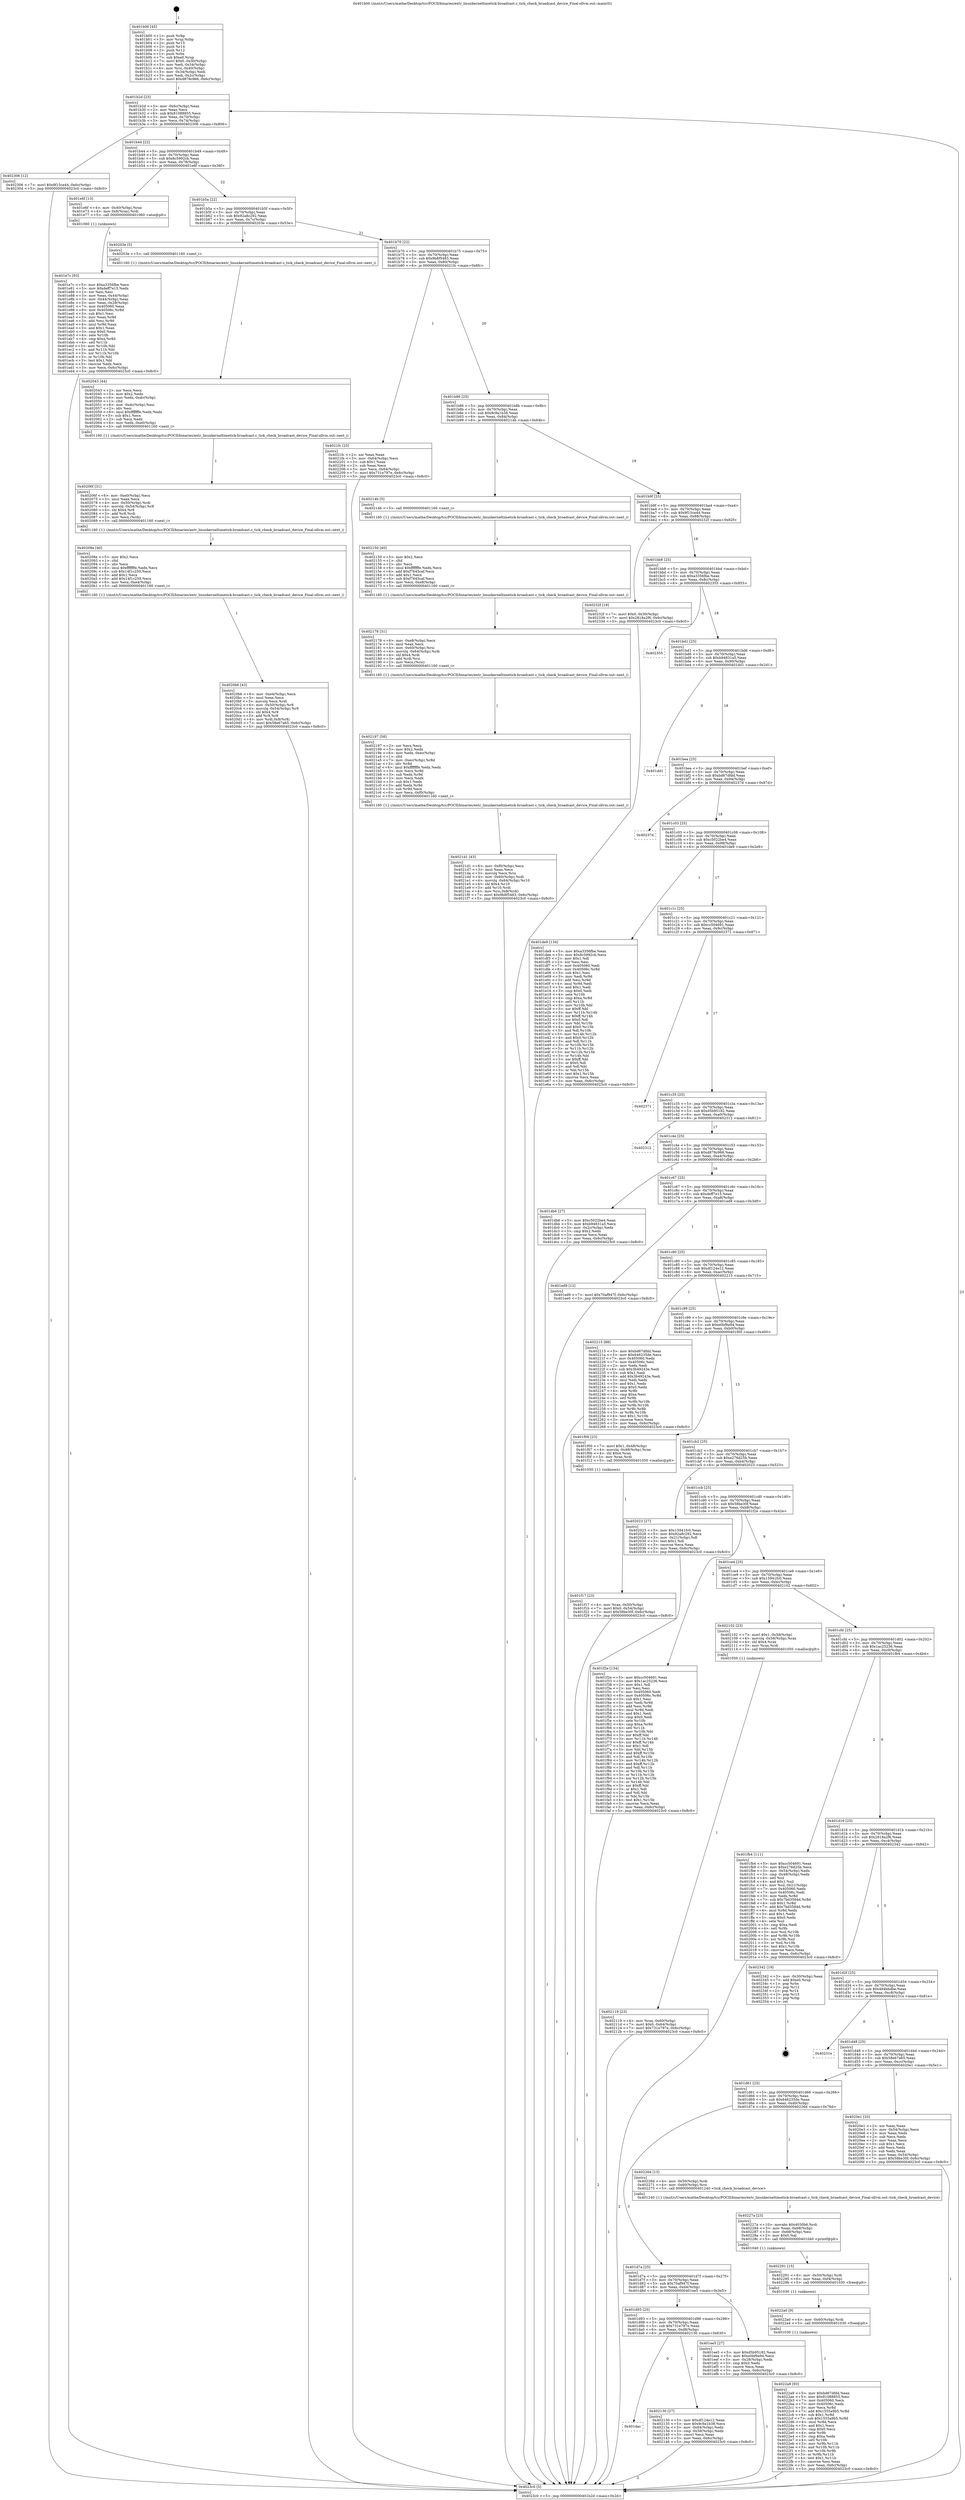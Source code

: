 digraph "0x401b00" {
  label = "0x401b00 (/mnt/c/Users/mathe/Desktop/tcc/POCII/binaries/extr_linuxkerneltimetick-broadcast.c_tick_check_broadcast_device_Final-ollvm.out::main(0))"
  labelloc = "t"
  node[shape=record]

  Entry [label="",width=0.3,height=0.3,shape=circle,fillcolor=black,style=filled]
  "0x401b2d" [label="{
     0x401b2d [23]\l
     | [instrs]\l
     &nbsp;&nbsp;0x401b2d \<+3\>: mov -0x6c(%rbp),%eax\l
     &nbsp;&nbsp;0x401b30 \<+2\>: mov %eax,%ecx\l
     &nbsp;&nbsp;0x401b32 \<+6\>: sub $0x81088855,%ecx\l
     &nbsp;&nbsp;0x401b38 \<+3\>: mov %eax,-0x70(%rbp)\l
     &nbsp;&nbsp;0x401b3b \<+3\>: mov %ecx,-0x74(%rbp)\l
     &nbsp;&nbsp;0x401b3e \<+6\>: je 0000000000402306 \<main+0x806\>\l
  }"]
  "0x402306" [label="{
     0x402306 [12]\l
     | [instrs]\l
     &nbsp;&nbsp;0x402306 \<+7\>: movl $0x9f15ce44,-0x6c(%rbp)\l
     &nbsp;&nbsp;0x40230d \<+5\>: jmp 00000000004023c0 \<main+0x8c0\>\l
  }"]
  "0x401b44" [label="{
     0x401b44 [22]\l
     | [instrs]\l
     &nbsp;&nbsp;0x401b44 \<+5\>: jmp 0000000000401b49 \<main+0x49\>\l
     &nbsp;&nbsp;0x401b49 \<+3\>: mov -0x70(%rbp),%eax\l
     &nbsp;&nbsp;0x401b4c \<+5\>: sub $0x8c5992cb,%eax\l
     &nbsp;&nbsp;0x401b51 \<+3\>: mov %eax,-0x78(%rbp)\l
     &nbsp;&nbsp;0x401b54 \<+6\>: je 0000000000401e6f \<main+0x36f\>\l
  }"]
  Exit [label="",width=0.3,height=0.3,shape=circle,fillcolor=black,style=filled,peripheries=2]
  "0x401e6f" [label="{
     0x401e6f [13]\l
     | [instrs]\l
     &nbsp;&nbsp;0x401e6f \<+4\>: mov -0x40(%rbp),%rax\l
     &nbsp;&nbsp;0x401e73 \<+4\>: mov 0x8(%rax),%rdi\l
     &nbsp;&nbsp;0x401e77 \<+5\>: call 0000000000401060 \<atoi@plt\>\l
     | [calls]\l
     &nbsp;&nbsp;0x401060 \{1\} (unknown)\l
  }"]
  "0x401b5a" [label="{
     0x401b5a [22]\l
     | [instrs]\l
     &nbsp;&nbsp;0x401b5a \<+5\>: jmp 0000000000401b5f \<main+0x5f\>\l
     &nbsp;&nbsp;0x401b5f \<+3\>: mov -0x70(%rbp),%eax\l
     &nbsp;&nbsp;0x401b62 \<+5\>: sub $0x92a8c292,%eax\l
     &nbsp;&nbsp;0x401b67 \<+3\>: mov %eax,-0x7c(%rbp)\l
     &nbsp;&nbsp;0x401b6a \<+6\>: je 000000000040203e \<main+0x53e\>\l
  }"]
  "0x4022a9" [label="{
     0x4022a9 [93]\l
     | [instrs]\l
     &nbsp;&nbsp;0x4022a9 \<+5\>: mov $0xbd67dfdd,%eax\l
     &nbsp;&nbsp;0x4022ae \<+5\>: mov $0x81088855,%esi\l
     &nbsp;&nbsp;0x4022b3 \<+7\>: mov 0x405060,%ecx\l
     &nbsp;&nbsp;0x4022ba \<+7\>: mov 0x40506c,%edx\l
     &nbsp;&nbsp;0x4022c1 \<+3\>: mov %ecx,%r8d\l
     &nbsp;&nbsp;0x4022c4 \<+7\>: add $0x1555a9b5,%r8d\l
     &nbsp;&nbsp;0x4022cb \<+4\>: sub $0x1,%r8d\l
     &nbsp;&nbsp;0x4022cf \<+7\>: sub $0x1555a9b5,%r8d\l
     &nbsp;&nbsp;0x4022d6 \<+4\>: imul %r8d,%ecx\l
     &nbsp;&nbsp;0x4022da \<+3\>: and $0x1,%ecx\l
     &nbsp;&nbsp;0x4022dd \<+3\>: cmp $0x0,%ecx\l
     &nbsp;&nbsp;0x4022e0 \<+4\>: sete %r9b\l
     &nbsp;&nbsp;0x4022e4 \<+3\>: cmp $0xa,%edx\l
     &nbsp;&nbsp;0x4022e7 \<+4\>: setl %r10b\l
     &nbsp;&nbsp;0x4022eb \<+3\>: mov %r9b,%r11b\l
     &nbsp;&nbsp;0x4022ee \<+3\>: and %r10b,%r11b\l
     &nbsp;&nbsp;0x4022f1 \<+3\>: xor %r10b,%r9b\l
     &nbsp;&nbsp;0x4022f4 \<+3\>: or %r9b,%r11b\l
     &nbsp;&nbsp;0x4022f7 \<+4\>: test $0x1,%r11b\l
     &nbsp;&nbsp;0x4022fb \<+3\>: cmovne %esi,%eax\l
     &nbsp;&nbsp;0x4022fe \<+3\>: mov %eax,-0x6c(%rbp)\l
     &nbsp;&nbsp;0x402301 \<+5\>: jmp 00000000004023c0 \<main+0x8c0\>\l
  }"]
  "0x40203e" [label="{
     0x40203e [5]\l
     | [instrs]\l
     &nbsp;&nbsp;0x40203e \<+5\>: call 0000000000401160 \<next_i\>\l
     | [calls]\l
     &nbsp;&nbsp;0x401160 \{1\} (/mnt/c/Users/mathe/Desktop/tcc/POCII/binaries/extr_linuxkerneltimetick-broadcast.c_tick_check_broadcast_device_Final-ollvm.out::next_i)\l
  }"]
  "0x401b70" [label="{
     0x401b70 [22]\l
     | [instrs]\l
     &nbsp;&nbsp;0x401b70 \<+5\>: jmp 0000000000401b75 \<main+0x75\>\l
     &nbsp;&nbsp;0x401b75 \<+3\>: mov -0x70(%rbp),%eax\l
     &nbsp;&nbsp;0x401b78 \<+5\>: sub $0x9b8f5483,%eax\l
     &nbsp;&nbsp;0x401b7d \<+3\>: mov %eax,-0x80(%rbp)\l
     &nbsp;&nbsp;0x401b80 \<+6\>: je 00000000004021fc \<main+0x6fc\>\l
  }"]
  "0x4022a0" [label="{
     0x4022a0 [9]\l
     | [instrs]\l
     &nbsp;&nbsp;0x4022a0 \<+4\>: mov -0x60(%rbp),%rdi\l
     &nbsp;&nbsp;0x4022a4 \<+5\>: call 0000000000401030 \<free@plt\>\l
     | [calls]\l
     &nbsp;&nbsp;0x401030 \{1\} (unknown)\l
  }"]
  "0x4021fc" [label="{
     0x4021fc [25]\l
     | [instrs]\l
     &nbsp;&nbsp;0x4021fc \<+2\>: xor %eax,%eax\l
     &nbsp;&nbsp;0x4021fe \<+3\>: mov -0x64(%rbp),%ecx\l
     &nbsp;&nbsp;0x402201 \<+3\>: sub $0x1,%eax\l
     &nbsp;&nbsp;0x402204 \<+2\>: sub %eax,%ecx\l
     &nbsp;&nbsp;0x402206 \<+3\>: mov %ecx,-0x64(%rbp)\l
     &nbsp;&nbsp;0x402209 \<+7\>: movl $0x731e797e,-0x6c(%rbp)\l
     &nbsp;&nbsp;0x402210 \<+5\>: jmp 00000000004023c0 \<main+0x8c0\>\l
  }"]
  "0x401b86" [label="{
     0x401b86 [25]\l
     | [instrs]\l
     &nbsp;&nbsp;0x401b86 \<+5\>: jmp 0000000000401b8b \<main+0x8b\>\l
     &nbsp;&nbsp;0x401b8b \<+3\>: mov -0x70(%rbp),%eax\l
     &nbsp;&nbsp;0x401b8e \<+5\>: sub $0x9c9a1b38,%eax\l
     &nbsp;&nbsp;0x401b93 \<+6\>: mov %eax,-0x84(%rbp)\l
     &nbsp;&nbsp;0x401b99 \<+6\>: je 000000000040214b \<main+0x64b\>\l
  }"]
  "0x402291" [label="{
     0x402291 [15]\l
     | [instrs]\l
     &nbsp;&nbsp;0x402291 \<+4\>: mov -0x50(%rbp),%rdi\l
     &nbsp;&nbsp;0x402295 \<+6\>: mov %eax,-0xf4(%rbp)\l
     &nbsp;&nbsp;0x40229b \<+5\>: call 0000000000401030 \<free@plt\>\l
     | [calls]\l
     &nbsp;&nbsp;0x401030 \{1\} (unknown)\l
  }"]
  "0x40214b" [label="{
     0x40214b [5]\l
     | [instrs]\l
     &nbsp;&nbsp;0x40214b \<+5\>: call 0000000000401160 \<next_i\>\l
     | [calls]\l
     &nbsp;&nbsp;0x401160 \{1\} (/mnt/c/Users/mathe/Desktop/tcc/POCII/binaries/extr_linuxkerneltimetick-broadcast.c_tick_check_broadcast_device_Final-ollvm.out::next_i)\l
  }"]
  "0x401b9f" [label="{
     0x401b9f [25]\l
     | [instrs]\l
     &nbsp;&nbsp;0x401b9f \<+5\>: jmp 0000000000401ba4 \<main+0xa4\>\l
     &nbsp;&nbsp;0x401ba4 \<+3\>: mov -0x70(%rbp),%eax\l
     &nbsp;&nbsp;0x401ba7 \<+5\>: sub $0x9f15ce44,%eax\l
     &nbsp;&nbsp;0x401bac \<+6\>: mov %eax,-0x88(%rbp)\l
     &nbsp;&nbsp;0x401bb2 \<+6\>: je 000000000040232f \<main+0x82f\>\l
  }"]
  "0x40227a" [label="{
     0x40227a [23]\l
     | [instrs]\l
     &nbsp;&nbsp;0x40227a \<+10\>: movabs $0x4030b6,%rdi\l
     &nbsp;&nbsp;0x402284 \<+3\>: mov %eax,-0x68(%rbp)\l
     &nbsp;&nbsp;0x402287 \<+3\>: mov -0x68(%rbp),%esi\l
     &nbsp;&nbsp;0x40228a \<+2\>: mov $0x0,%al\l
     &nbsp;&nbsp;0x40228c \<+5\>: call 0000000000401040 \<printf@plt\>\l
     | [calls]\l
     &nbsp;&nbsp;0x401040 \{1\} (unknown)\l
  }"]
  "0x40232f" [label="{
     0x40232f [19]\l
     | [instrs]\l
     &nbsp;&nbsp;0x40232f \<+7\>: movl $0x0,-0x30(%rbp)\l
     &nbsp;&nbsp;0x402336 \<+7\>: movl $0x2818a2f6,-0x6c(%rbp)\l
     &nbsp;&nbsp;0x40233d \<+5\>: jmp 00000000004023c0 \<main+0x8c0\>\l
  }"]
  "0x401bb8" [label="{
     0x401bb8 [25]\l
     | [instrs]\l
     &nbsp;&nbsp;0x401bb8 \<+5\>: jmp 0000000000401bbd \<main+0xbd\>\l
     &nbsp;&nbsp;0x401bbd \<+3\>: mov -0x70(%rbp),%eax\l
     &nbsp;&nbsp;0x401bc0 \<+5\>: sub $0xa3356fbe,%eax\l
     &nbsp;&nbsp;0x401bc5 \<+6\>: mov %eax,-0x8c(%rbp)\l
     &nbsp;&nbsp;0x401bcb \<+6\>: je 0000000000402355 \<main+0x855\>\l
  }"]
  "0x4021d1" [label="{
     0x4021d1 [43]\l
     | [instrs]\l
     &nbsp;&nbsp;0x4021d1 \<+6\>: mov -0xf0(%rbp),%ecx\l
     &nbsp;&nbsp;0x4021d7 \<+3\>: imul %eax,%ecx\l
     &nbsp;&nbsp;0x4021da \<+3\>: movslq %ecx,%rsi\l
     &nbsp;&nbsp;0x4021dd \<+4\>: mov -0x60(%rbp),%rdi\l
     &nbsp;&nbsp;0x4021e1 \<+4\>: movslq -0x64(%rbp),%r10\l
     &nbsp;&nbsp;0x4021e5 \<+4\>: shl $0x4,%r10\l
     &nbsp;&nbsp;0x4021e9 \<+3\>: add %r10,%rdi\l
     &nbsp;&nbsp;0x4021ec \<+4\>: mov %rsi,0x8(%rdi)\l
     &nbsp;&nbsp;0x4021f0 \<+7\>: movl $0x9b8f5483,-0x6c(%rbp)\l
     &nbsp;&nbsp;0x4021f7 \<+5\>: jmp 00000000004023c0 \<main+0x8c0\>\l
  }"]
  "0x402355" [label="{
     0x402355\l
  }", style=dashed]
  "0x401bd1" [label="{
     0x401bd1 [25]\l
     | [instrs]\l
     &nbsp;&nbsp;0x401bd1 \<+5\>: jmp 0000000000401bd6 \<main+0xd6\>\l
     &nbsp;&nbsp;0x401bd6 \<+3\>: mov -0x70(%rbp),%eax\l
     &nbsp;&nbsp;0x401bd9 \<+5\>: sub $0xb94831a5,%eax\l
     &nbsp;&nbsp;0x401bde \<+6\>: mov %eax,-0x90(%rbp)\l
     &nbsp;&nbsp;0x401be4 \<+6\>: je 0000000000401dd1 \<main+0x2d1\>\l
  }"]
  "0x402197" [label="{
     0x402197 [58]\l
     | [instrs]\l
     &nbsp;&nbsp;0x402197 \<+2\>: xor %ecx,%ecx\l
     &nbsp;&nbsp;0x402199 \<+5\>: mov $0x2,%edx\l
     &nbsp;&nbsp;0x40219e \<+6\>: mov %edx,-0xec(%rbp)\l
     &nbsp;&nbsp;0x4021a4 \<+1\>: cltd\l
     &nbsp;&nbsp;0x4021a5 \<+7\>: mov -0xec(%rbp),%r8d\l
     &nbsp;&nbsp;0x4021ac \<+3\>: idiv %r8d\l
     &nbsp;&nbsp;0x4021af \<+6\>: imul $0xfffffffe,%edx,%edx\l
     &nbsp;&nbsp;0x4021b5 \<+3\>: mov %ecx,%r9d\l
     &nbsp;&nbsp;0x4021b8 \<+3\>: sub %edx,%r9d\l
     &nbsp;&nbsp;0x4021bb \<+2\>: mov %ecx,%edx\l
     &nbsp;&nbsp;0x4021bd \<+3\>: sub $0x1,%edx\l
     &nbsp;&nbsp;0x4021c0 \<+3\>: add %edx,%r9d\l
     &nbsp;&nbsp;0x4021c3 \<+3\>: sub %r9d,%ecx\l
     &nbsp;&nbsp;0x4021c6 \<+6\>: mov %ecx,-0xf0(%rbp)\l
     &nbsp;&nbsp;0x4021cc \<+5\>: call 0000000000401160 \<next_i\>\l
     | [calls]\l
     &nbsp;&nbsp;0x401160 \{1\} (/mnt/c/Users/mathe/Desktop/tcc/POCII/binaries/extr_linuxkerneltimetick-broadcast.c_tick_check_broadcast_device_Final-ollvm.out::next_i)\l
  }"]
  "0x401dd1" [label="{
     0x401dd1\l
  }", style=dashed]
  "0x401bea" [label="{
     0x401bea [25]\l
     | [instrs]\l
     &nbsp;&nbsp;0x401bea \<+5\>: jmp 0000000000401bef \<main+0xef\>\l
     &nbsp;&nbsp;0x401bef \<+3\>: mov -0x70(%rbp),%eax\l
     &nbsp;&nbsp;0x401bf2 \<+5\>: sub $0xbd67dfdd,%eax\l
     &nbsp;&nbsp;0x401bf7 \<+6\>: mov %eax,-0x94(%rbp)\l
     &nbsp;&nbsp;0x401bfd \<+6\>: je 000000000040237d \<main+0x87d\>\l
  }"]
  "0x402178" [label="{
     0x402178 [31]\l
     | [instrs]\l
     &nbsp;&nbsp;0x402178 \<+6\>: mov -0xe8(%rbp),%ecx\l
     &nbsp;&nbsp;0x40217e \<+3\>: imul %eax,%ecx\l
     &nbsp;&nbsp;0x402181 \<+4\>: mov -0x60(%rbp),%rsi\l
     &nbsp;&nbsp;0x402185 \<+4\>: movslq -0x64(%rbp),%rdi\l
     &nbsp;&nbsp;0x402189 \<+4\>: shl $0x4,%rdi\l
     &nbsp;&nbsp;0x40218d \<+3\>: add %rdi,%rsi\l
     &nbsp;&nbsp;0x402190 \<+2\>: mov %ecx,(%rsi)\l
     &nbsp;&nbsp;0x402192 \<+5\>: call 0000000000401160 \<next_i\>\l
     | [calls]\l
     &nbsp;&nbsp;0x401160 \{1\} (/mnt/c/Users/mathe/Desktop/tcc/POCII/binaries/extr_linuxkerneltimetick-broadcast.c_tick_check_broadcast_device_Final-ollvm.out::next_i)\l
  }"]
  "0x40237d" [label="{
     0x40237d\l
  }", style=dashed]
  "0x401c03" [label="{
     0x401c03 [25]\l
     | [instrs]\l
     &nbsp;&nbsp;0x401c03 \<+5\>: jmp 0000000000401c08 \<main+0x108\>\l
     &nbsp;&nbsp;0x401c08 \<+3\>: mov -0x70(%rbp),%eax\l
     &nbsp;&nbsp;0x401c0b \<+5\>: sub $0xc5022be4,%eax\l
     &nbsp;&nbsp;0x401c10 \<+6\>: mov %eax,-0x98(%rbp)\l
     &nbsp;&nbsp;0x401c16 \<+6\>: je 0000000000401de9 \<main+0x2e9\>\l
  }"]
  "0x402150" [label="{
     0x402150 [40]\l
     | [instrs]\l
     &nbsp;&nbsp;0x402150 \<+5\>: mov $0x2,%ecx\l
     &nbsp;&nbsp;0x402155 \<+1\>: cltd\l
     &nbsp;&nbsp;0x402156 \<+2\>: idiv %ecx\l
     &nbsp;&nbsp;0x402158 \<+6\>: imul $0xfffffffe,%edx,%ecx\l
     &nbsp;&nbsp;0x40215e \<+6\>: add $0xf7645caf,%ecx\l
     &nbsp;&nbsp;0x402164 \<+3\>: add $0x1,%ecx\l
     &nbsp;&nbsp;0x402167 \<+6\>: sub $0xf7645caf,%ecx\l
     &nbsp;&nbsp;0x40216d \<+6\>: mov %ecx,-0xe8(%rbp)\l
     &nbsp;&nbsp;0x402173 \<+5\>: call 0000000000401160 \<next_i\>\l
     | [calls]\l
     &nbsp;&nbsp;0x401160 \{1\} (/mnt/c/Users/mathe/Desktop/tcc/POCII/binaries/extr_linuxkerneltimetick-broadcast.c_tick_check_broadcast_device_Final-ollvm.out::next_i)\l
  }"]
  "0x401de9" [label="{
     0x401de9 [134]\l
     | [instrs]\l
     &nbsp;&nbsp;0x401de9 \<+5\>: mov $0xa3356fbe,%eax\l
     &nbsp;&nbsp;0x401dee \<+5\>: mov $0x8c5992cb,%ecx\l
     &nbsp;&nbsp;0x401df3 \<+2\>: mov $0x1,%dl\l
     &nbsp;&nbsp;0x401df5 \<+2\>: xor %esi,%esi\l
     &nbsp;&nbsp;0x401df7 \<+7\>: mov 0x405060,%edi\l
     &nbsp;&nbsp;0x401dfe \<+8\>: mov 0x40506c,%r8d\l
     &nbsp;&nbsp;0x401e06 \<+3\>: sub $0x1,%esi\l
     &nbsp;&nbsp;0x401e09 \<+3\>: mov %edi,%r9d\l
     &nbsp;&nbsp;0x401e0c \<+3\>: add %esi,%r9d\l
     &nbsp;&nbsp;0x401e0f \<+4\>: imul %r9d,%edi\l
     &nbsp;&nbsp;0x401e13 \<+3\>: and $0x1,%edi\l
     &nbsp;&nbsp;0x401e16 \<+3\>: cmp $0x0,%edi\l
     &nbsp;&nbsp;0x401e19 \<+4\>: sete %r10b\l
     &nbsp;&nbsp;0x401e1d \<+4\>: cmp $0xa,%r8d\l
     &nbsp;&nbsp;0x401e21 \<+4\>: setl %r11b\l
     &nbsp;&nbsp;0x401e25 \<+3\>: mov %r10b,%bl\l
     &nbsp;&nbsp;0x401e28 \<+3\>: xor $0xff,%bl\l
     &nbsp;&nbsp;0x401e2b \<+3\>: mov %r11b,%r14b\l
     &nbsp;&nbsp;0x401e2e \<+4\>: xor $0xff,%r14b\l
     &nbsp;&nbsp;0x401e32 \<+3\>: xor $0x0,%dl\l
     &nbsp;&nbsp;0x401e35 \<+3\>: mov %bl,%r15b\l
     &nbsp;&nbsp;0x401e38 \<+4\>: and $0x0,%r15b\l
     &nbsp;&nbsp;0x401e3c \<+3\>: and %dl,%r10b\l
     &nbsp;&nbsp;0x401e3f \<+3\>: mov %r14b,%r12b\l
     &nbsp;&nbsp;0x401e42 \<+4\>: and $0x0,%r12b\l
     &nbsp;&nbsp;0x401e46 \<+3\>: and %dl,%r11b\l
     &nbsp;&nbsp;0x401e49 \<+3\>: or %r10b,%r15b\l
     &nbsp;&nbsp;0x401e4c \<+3\>: or %r11b,%r12b\l
     &nbsp;&nbsp;0x401e4f \<+3\>: xor %r12b,%r15b\l
     &nbsp;&nbsp;0x401e52 \<+3\>: or %r14b,%bl\l
     &nbsp;&nbsp;0x401e55 \<+3\>: xor $0xff,%bl\l
     &nbsp;&nbsp;0x401e58 \<+3\>: or $0x0,%dl\l
     &nbsp;&nbsp;0x401e5b \<+2\>: and %dl,%bl\l
     &nbsp;&nbsp;0x401e5d \<+3\>: or %bl,%r15b\l
     &nbsp;&nbsp;0x401e60 \<+4\>: test $0x1,%r15b\l
     &nbsp;&nbsp;0x401e64 \<+3\>: cmovne %ecx,%eax\l
     &nbsp;&nbsp;0x401e67 \<+3\>: mov %eax,-0x6c(%rbp)\l
     &nbsp;&nbsp;0x401e6a \<+5\>: jmp 00000000004023c0 \<main+0x8c0\>\l
  }"]
  "0x401c1c" [label="{
     0x401c1c [25]\l
     | [instrs]\l
     &nbsp;&nbsp;0x401c1c \<+5\>: jmp 0000000000401c21 \<main+0x121\>\l
     &nbsp;&nbsp;0x401c21 \<+3\>: mov -0x70(%rbp),%eax\l
     &nbsp;&nbsp;0x401c24 \<+5\>: sub $0xcc504691,%eax\l
     &nbsp;&nbsp;0x401c29 \<+6\>: mov %eax,-0x9c(%rbp)\l
     &nbsp;&nbsp;0x401c2f \<+6\>: je 0000000000402371 \<main+0x871\>\l
  }"]
  "0x401dac" [label="{
     0x401dac\l
  }", style=dashed]
  "0x402371" [label="{
     0x402371\l
  }", style=dashed]
  "0x401c35" [label="{
     0x401c35 [25]\l
     | [instrs]\l
     &nbsp;&nbsp;0x401c35 \<+5\>: jmp 0000000000401c3a \<main+0x13a\>\l
     &nbsp;&nbsp;0x401c3a \<+3\>: mov -0x70(%rbp),%eax\l
     &nbsp;&nbsp;0x401c3d \<+5\>: sub $0xd5b95182,%eax\l
     &nbsp;&nbsp;0x401c42 \<+6\>: mov %eax,-0xa0(%rbp)\l
     &nbsp;&nbsp;0x401c48 \<+6\>: je 0000000000402312 \<main+0x812\>\l
  }"]
  "0x402130" [label="{
     0x402130 [27]\l
     | [instrs]\l
     &nbsp;&nbsp;0x402130 \<+5\>: mov $0xdf124e12,%eax\l
     &nbsp;&nbsp;0x402135 \<+5\>: mov $0x9c9a1b38,%ecx\l
     &nbsp;&nbsp;0x40213a \<+3\>: mov -0x64(%rbp),%edx\l
     &nbsp;&nbsp;0x40213d \<+3\>: cmp -0x58(%rbp),%edx\l
     &nbsp;&nbsp;0x402140 \<+3\>: cmovl %ecx,%eax\l
     &nbsp;&nbsp;0x402143 \<+3\>: mov %eax,-0x6c(%rbp)\l
     &nbsp;&nbsp;0x402146 \<+5\>: jmp 00000000004023c0 \<main+0x8c0\>\l
  }"]
  "0x402312" [label="{
     0x402312\l
  }", style=dashed]
  "0x401c4e" [label="{
     0x401c4e [25]\l
     | [instrs]\l
     &nbsp;&nbsp;0x401c4e \<+5\>: jmp 0000000000401c53 \<main+0x153\>\l
     &nbsp;&nbsp;0x401c53 \<+3\>: mov -0x70(%rbp),%eax\l
     &nbsp;&nbsp;0x401c56 \<+5\>: sub $0xd878c966,%eax\l
     &nbsp;&nbsp;0x401c5b \<+6\>: mov %eax,-0xa4(%rbp)\l
     &nbsp;&nbsp;0x401c61 \<+6\>: je 0000000000401db6 \<main+0x2b6\>\l
  }"]
  "0x402119" [label="{
     0x402119 [23]\l
     | [instrs]\l
     &nbsp;&nbsp;0x402119 \<+4\>: mov %rax,-0x60(%rbp)\l
     &nbsp;&nbsp;0x40211d \<+7\>: movl $0x0,-0x64(%rbp)\l
     &nbsp;&nbsp;0x402124 \<+7\>: movl $0x731e797e,-0x6c(%rbp)\l
     &nbsp;&nbsp;0x40212b \<+5\>: jmp 00000000004023c0 \<main+0x8c0\>\l
  }"]
  "0x401db6" [label="{
     0x401db6 [27]\l
     | [instrs]\l
     &nbsp;&nbsp;0x401db6 \<+5\>: mov $0xc5022be4,%eax\l
     &nbsp;&nbsp;0x401dbb \<+5\>: mov $0xb94831a5,%ecx\l
     &nbsp;&nbsp;0x401dc0 \<+3\>: mov -0x2c(%rbp),%edx\l
     &nbsp;&nbsp;0x401dc3 \<+3\>: cmp $0x2,%edx\l
     &nbsp;&nbsp;0x401dc6 \<+3\>: cmovne %ecx,%eax\l
     &nbsp;&nbsp;0x401dc9 \<+3\>: mov %eax,-0x6c(%rbp)\l
     &nbsp;&nbsp;0x401dcc \<+5\>: jmp 00000000004023c0 \<main+0x8c0\>\l
  }"]
  "0x401c67" [label="{
     0x401c67 [25]\l
     | [instrs]\l
     &nbsp;&nbsp;0x401c67 \<+5\>: jmp 0000000000401c6c \<main+0x16c\>\l
     &nbsp;&nbsp;0x401c6c \<+3\>: mov -0x70(%rbp),%eax\l
     &nbsp;&nbsp;0x401c6f \<+5\>: sub $0xdeff7e15,%eax\l
     &nbsp;&nbsp;0x401c74 \<+6\>: mov %eax,-0xa8(%rbp)\l
     &nbsp;&nbsp;0x401c7a \<+6\>: je 0000000000401ed9 \<main+0x3d9\>\l
  }"]
  "0x4023c0" [label="{
     0x4023c0 [5]\l
     | [instrs]\l
     &nbsp;&nbsp;0x4023c0 \<+5\>: jmp 0000000000401b2d \<main+0x2d\>\l
  }"]
  "0x401b00" [label="{
     0x401b00 [45]\l
     | [instrs]\l
     &nbsp;&nbsp;0x401b00 \<+1\>: push %rbp\l
     &nbsp;&nbsp;0x401b01 \<+3\>: mov %rsp,%rbp\l
     &nbsp;&nbsp;0x401b04 \<+2\>: push %r15\l
     &nbsp;&nbsp;0x401b06 \<+2\>: push %r14\l
     &nbsp;&nbsp;0x401b08 \<+2\>: push %r12\l
     &nbsp;&nbsp;0x401b0a \<+1\>: push %rbx\l
     &nbsp;&nbsp;0x401b0b \<+7\>: sub $0xe0,%rsp\l
     &nbsp;&nbsp;0x401b12 \<+7\>: movl $0x0,-0x30(%rbp)\l
     &nbsp;&nbsp;0x401b19 \<+3\>: mov %edi,-0x34(%rbp)\l
     &nbsp;&nbsp;0x401b1c \<+4\>: mov %rsi,-0x40(%rbp)\l
     &nbsp;&nbsp;0x401b20 \<+3\>: mov -0x34(%rbp),%edi\l
     &nbsp;&nbsp;0x401b23 \<+3\>: mov %edi,-0x2c(%rbp)\l
     &nbsp;&nbsp;0x401b26 \<+7\>: movl $0xd878c966,-0x6c(%rbp)\l
  }"]
  "0x401e7c" [label="{
     0x401e7c [93]\l
     | [instrs]\l
     &nbsp;&nbsp;0x401e7c \<+5\>: mov $0xa3356fbe,%ecx\l
     &nbsp;&nbsp;0x401e81 \<+5\>: mov $0xdeff7e15,%edx\l
     &nbsp;&nbsp;0x401e86 \<+2\>: xor %esi,%esi\l
     &nbsp;&nbsp;0x401e88 \<+3\>: mov %eax,-0x44(%rbp)\l
     &nbsp;&nbsp;0x401e8b \<+3\>: mov -0x44(%rbp),%eax\l
     &nbsp;&nbsp;0x401e8e \<+3\>: mov %eax,-0x28(%rbp)\l
     &nbsp;&nbsp;0x401e91 \<+7\>: mov 0x405060,%eax\l
     &nbsp;&nbsp;0x401e98 \<+8\>: mov 0x40506c,%r8d\l
     &nbsp;&nbsp;0x401ea0 \<+3\>: sub $0x1,%esi\l
     &nbsp;&nbsp;0x401ea3 \<+3\>: mov %eax,%r9d\l
     &nbsp;&nbsp;0x401ea6 \<+3\>: add %esi,%r9d\l
     &nbsp;&nbsp;0x401ea9 \<+4\>: imul %r9d,%eax\l
     &nbsp;&nbsp;0x401ead \<+3\>: and $0x1,%eax\l
     &nbsp;&nbsp;0x401eb0 \<+3\>: cmp $0x0,%eax\l
     &nbsp;&nbsp;0x401eb3 \<+4\>: sete %r10b\l
     &nbsp;&nbsp;0x401eb7 \<+4\>: cmp $0xa,%r8d\l
     &nbsp;&nbsp;0x401ebb \<+4\>: setl %r11b\l
     &nbsp;&nbsp;0x401ebf \<+3\>: mov %r10b,%bl\l
     &nbsp;&nbsp;0x401ec2 \<+3\>: and %r11b,%bl\l
     &nbsp;&nbsp;0x401ec5 \<+3\>: xor %r11b,%r10b\l
     &nbsp;&nbsp;0x401ec8 \<+3\>: or %r10b,%bl\l
     &nbsp;&nbsp;0x401ecb \<+3\>: test $0x1,%bl\l
     &nbsp;&nbsp;0x401ece \<+3\>: cmovne %edx,%ecx\l
     &nbsp;&nbsp;0x401ed1 \<+3\>: mov %ecx,-0x6c(%rbp)\l
     &nbsp;&nbsp;0x401ed4 \<+5\>: jmp 00000000004023c0 \<main+0x8c0\>\l
  }"]
  "0x4020b6" [label="{
     0x4020b6 [43]\l
     | [instrs]\l
     &nbsp;&nbsp;0x4020b6 \<+6\>: mov -0xe4(%rbp),%ecx\l
     &nbsp;&nbsp;0x4020bc \<+3\>: imul %eax,%ecx\l
     &nbsp;&nbsp;0x4020bf \<+3\>: movslq %ecx,%rdi\l
     &nbsp;&nbsp;0x4020c2 \<+4\>: mov -0x50(%rbp),%r8\l
     &nbsp;&nbsp;0x4020c6 \<+4\>: movslq -0x54(%rbp),%r9\l
     &nbsp;&nbsp;0x4020ca \<+4\>: shl $0x4,%r9\l
     &nbsp;&nbsp;0x4020ce \<+3\>: add %r9,%r8\l
     &nbsp;&nbsp;0x4020d1 \<+4\>: mov %rdi,0x8(%r8)\l
     &nbsp;&nbsp;0x4020d5 \<+7\>: movl $0x58e67a65,-0x6c(%rbp)\l
     &nbsp;&nbsp;0x4020dc \<+5\>: jmp 00000000004023c0 \<main+0x8c0\>\l
  }"]
  "0x401ed9" [label="{
     0x401ed9 [12]\l
     | [instrs]\l
     &nbsp;&nbsp;0x401ed9 \<+7\>: movl $0x70af947f,-0x6c(%rbp)\l
     &nbsp;&nbsp;0x401ee0 \<+5\>: jmp 00000000004023c0 \<main+0x8c0\>\l
  }"]
  "0x401c80" [label="{
     0x401c80 [25]\l
     | [instrs]\l
     &nbsp;&nbsp;0x401c80 \<+5\>: jmp 0000000000401c85 \<main+0x185\>\l
     &nbsp;&nbsp;0x401c85 \<+3\>: mov -0x70(%rbp),%eax\l
     &nbsp;&nbsp;0x401c88 \<+5\>: sub $0xdf124e12,%eax\l
     &nbsp;&nbsp;0x401c8d \<+6\>: mov %eax,-0xac(%rbp)\l
     &nbsp;&nbsp;0x401c93 \<+6\>: je 0000000000402215 \<main+0x715\>\l
  }"]
  "0x40208e" [label="{
     0x40208e [40]\l
     | [instrs]\l
     &nbsp;&nbsp;0x40208e \<+5\>: mov $0x2,%ecx\l
     &nbsp;&nbsp;0x402093 \<+1\>: cltd\l
     &nbsp;&nbsp;0x402094 \<+2\>: idiv %ecx\l
     &nbsp;&nbsp;0x402096 \<+6\>: imul $0xfffffffe,%edx,%ecx\l
     &nbsp;&nbsp;0x40209c \<+6\>: sub $0x14f1c259,%ecx\l
     &nbsp;&nbsp;0x4020a2 \<+3\>: add $0x1,%ecx\l
     &nbsp;&nbsp;0x4020a5 \<+6\>: add $0x14f1c259,%ecx\l
     &nbsp;&nbsp;0x4020ab \<+6\>: mov %ecx,-0xe4(%rbp)\l
     &nbsp;&nbsp;0x4020b1 \<+5\>: call 0000000000401160 \<next_i\>\l
     | [calls]\l
     &nbsp;&nbsp;0x401160 \{1\} (/mnt/c/Users/mathe/Desktop/tcc/POCII/binaries/extr_linuxkerneltimetick-broadcast.c_tick_check_broadcast_device_Final-ollvm.out::next_i)\l
  }"]
  "0x402215" [label="{
     0x402215 [88]\l
     | [instrs]\l
     &nbsp;&nbsp;0x402215 \<+5\>: mov $0xbd67dfdd,%eax\l
     &nbsp;&nbsp;0x40221a \<+5\>: mov $0x646235de,%ecx\l
     &nbsp;&nbsp;0x40221f \<+7\>: mov 0x405060,%edx\l
     &nbsp;&nbsp;0x402226 \<+7\>: mov 0x40506c,%esi\l
     &nbsp;&nbsp;0x40222d \<+2\>: mov %edx,%edi\l
     &nbsp;&nbsp;0x40222f \<+6\>: sub $0x3b49243e,%edi\l
     &nbsp;&nbsp;0x402235 \<+3\>: sub $0x1,%edi\l
     &nbsp;&nbsp;0x402238 \<+6\>: add $0x3b49243e,%edi\l
     &nbsp;&nbsp;0x40223e \<+3\>: imul %edi,%edx\l
     &nbsp;&nbsp;0x402241 \<+3\>: and $0x1,%edx\l
     &nbsp;&nbsp;0x402244 \<+3\>: cmp $0x0,%edx\l
     &nbsp;&nbsp;0x402247 \<+4\>: sete %r8b\l
     &nbsp;&nbsp;0x40224b \<+3\>: cmp $0xa,%esi\l
     &nbsp;&nbsp;0x40224e \<+4\>: setl %r9b\l
     &nbsp;&nbsp;0x402252 \<+3\>: mov %r8b,%r10b\l
     &nbsp;&nbsp;0x402255 \<+3\>: and %r9b,%r10b\l
     &nbsp;&nbsp;0x402258 \<+3\>: xor %r9b,%r8b\l
     &nbsp;&nbsp;0x40225b \<+3\>: or %r8b,%r10b\l
     &nbsp;&nbsp;0x40225e \<+4\>: test $0x1,%r10b\l
     &nbsp;&nbsp;0x402262 \<+3\>: cmovne %ecx,%eax\l
     &nbsp;&nbsp;0x402265 \<+3\>: mov %eax,-0x6c(%rbp)\l
     &nbsp;&nbsp;0x402268 \<+5\>: jmp 00000000004023c0 \<main+0x8c0\>\l
  }"]
  "0x401c99" [label="{
     0x401c99 [25]\l
     | [instrs]\l
     &nbsp;&nbsp;0x401c99 \<+5\>: jmp 0000000000401c9e \<main+0x19e\>\l
     &nbsp;&nbsp;0x401c9e \<+3\>: mov -0x70(%rbp),%eax\l
     &nbsp;&nbsp;0x401ca1 \<+5\>: sub $0xe0bf9a94,%eax\l
     &nbsp;&nbsp;0x401ca6 \<+6\>: mov %eax,-0xb0(%rbp)\l
     &nbsp;&nbsp;0x401cac \<+6\>: je 0000000000401f00 \<main+0x400\>\l
  }"]
  "0x40206f" [label="{
     0x40206f [31]\l
     | [instrs]\l
     &nbsp;&nbsp;0x40206f \<+6\>: mov -0xe0(%rbp),%ecx\l
     &nbsp;&nbsp;0x402075 \<+3\>: imul %eax,%ecx\l
     &nbsp;&nbsp;0x402078 \<+4\>: mov -0x50(%rbp),%rdi\l
     &nbsp;&nbsp;0x40207c \<+4\>: movslq -0x54(%rbp),%r8\l
     &nbsp;&nbsp;0x402080 \<+4\>: shl $0x4,%r8\l
     &nbsp;&nbsp;0x402084 \<+3\>: add %r8,%rdi\l
     &nbsp;&nbsp;0x402087 \<+2\>: mov %ecx,(%rdi)\l
     &nbsp;&nbsp;0x402089 \<+5\>: call 0000000000401160 \<next_i\>\l
     | [calls]\l
     &nbsp;&nbsp;0x401160 \{1\} (/mnt/c/Users/mathe/Desktop/tcc/POCII/binaries/extr_linuxkerneltimetick-broadcast.c_tick_check_broadcast_device_Final-ollvm.out::next_i)\l
  }"]
  "0x401f00" [label="{
     0x401f00 [23]\l
     | [instrs]\l
     &nbsp;&nbsp;0x401f00 \<+7\>: movl $0x1,-0x48(%rbp)\l
     &nbsp;&nbsp;0x401f07 \<+4\>: movslq -0x48(%rbp),%rax\l
     &nbsp;&nbsp;0x401f0b \<+4\>: shl $0x4,%rax\l
     &nbsp;&nbsp;0x401f0f \<+3\>: mov %rax,%rdi\l
     &nbsp;&nbsp;0x401f12 \<+5\>: call 0000000000401050 \<malloc@plt\>\l
     | [calls]\l
     &nbsp;&nbsp;0x401050 \{1\} (unknown)\l
  }"]
  "0x401cb2" [label="{
     0x401cb2 [25]\l
     | [instrs]\l
     &nbsp;&nbsp;0x401cb2 \<+5\>: jmp 0000000000401cb7 \<main+0x1b7\>\l
     &nbsp;&nbsp;0x401cb7 \<+3\>: mov -0x70(%rbp),%eax\l
     &nbsp;&nbsp;0x401cba \<+5\>: sub $0xe276d25b,%eax\l
     &nbsp;&nbsp;0x401cbf \<+6\>: mov %eax,-0xb4(%rbp)\l
     &nbsp;&nbsp;0x401cc5 \<+6\>: je 0000000000402023 \<main+0x523\>\l
  }"]
  "0x402043" [label="{
     0x402043 [44]\l
     | [instrs]\l
     &nbsp;&nbsp;0x402043 \<+2\>: xor %ecx,%ecx\l
     &nbsp;&nbsp;0x402045 \<+5\>: mov $0x2,%edx\l
     &nbsp;&nbsp;0x40204a \<+6\>: mov %edx,-0xdc(%rbp)\l
     &nbsp;&nbsp;0x402050 \<+1\>: cltd\l
     &nbsp;&nbsp;0x402051 \<+6\>: mov -0xdc(%rbp),%esi\l
     &nbsp;&nbsp;0x402057 \<+2\>: idiv %esi\l
     &nbsp;&nbsp;0x402059 \<+6\>: imul $0xfffffffe,%edx,%edx\l
     &nbsp;&nbsp;0x40205f \<+3\>: sub $0x1,%ecx\l
     &nbsp;&nbsp;0x402062 \<+2\>: sub %ecx,%edx\l
     &nbsp;&nbsp;0x402064 \<+6\>: mov %edx,-0xe0(%rbp)\l
     &nbsp;&nbsp;0x40206a \<+5\>: call 0000000000401160 \<next_i\>\l
     | [calls]\l
     &nbsp;&nbsp;0x401160 \{1\} (/mnt/c/Users/mathe/Desktop/tcc/POCII/binaries/extr_linuxkerneltimetick-broadcast.c_tick_check_broadcast_device_Final-ollvm.out::next_i)\l
  }"]
  "0x402023" [label="{
     0x402023 [27]\l
     | [instrs]\l
     &nbsp;&nbsp;0x402023 \<+5\>: mov $0x15941fc0,%eax\l
     &nbsp;&nbsp;0x402028 \<+5\>: mov $0x92a8c292,%ecx\l
     &nbsp;&nbsp;0x40202d \<+3\>: mov -0x21(%rbp),%dl\l
     &nbsp;&nbsp;0x402030 \<+3\>: test $0x1,%dl\l
     &nbsp;&nbsp;0x402033 \<+3\>: cmovne %ecx,%eax\l
     &nbsp;&nbsp;0x402036 \<+3\>: mov %eax,-0x6c(%rbp)\l
     &nbsp;&nbsp;0x402039 \<+5\>: jmp 00000000004023c0 \<main+0x8c0\>\l
  }"]
  "0x401ccb" [label="{
     0x401ccb [25]\l
     | [instrs]\l
     &nbsp;&nbsp;0x401ccb \<+5\>: jmp 0000000000401cd0 \<main+0x1d0\>\l
     &nbsp;&nbsp;0x401cd0 \<+3\>: mov -0x70(%rbp),%eax\l
     &nbsp;&nbsp;0x401cd3 \<+5\>: sub $0x58be30f,%eax\l
     &nbsp;&nbsp;0x401cd8 \<+6\>: mov %eax,-0xb8(%rbp)\l
     &nbsp;&nbsp;0x401cde \<+6\>: je 0000000000401f2e \<main+0x42e\>\l
  }"]
  "0x401f17" [label="{
     0x401f17 [23]\l
     | [instrs]\l
     &nbsp;&nbsp;0x401f17 \<+4\>: mov %rax,-0x50(%rbp)\l
     &nbsp;&nbsp;0x401f1b \<+7\>: movl $0x0,-0x54(%rbp)\l
     &nbsp;&nbsp;0x401f22 \<+7\>: movl $0x58be30f,-0x6c(%rbp)\l
     &nbsp;&nbsp;0x401f29 \<+5\>: jmp 00000000004023c0 \<main+0x8c0\>\l
  }"]
  "0x401f2e" [label="{
     0x401f2e [134]\l
     | [instrs]\l
     &nbsp;&nbsp;0x401f2e \<+5\>: mov $0xcc504691,%eax\l
     &nbsp;&nbsp;0x401f33 \<+5\>: mov $0x1ac25236,%ecx\l
     &nbsp;&nbsp;0x401f38 \<+2\>: mov $0x1,%dl\l
     &nbsp;&nbsp;0x401f3a \<+2\>: xor %esi,%esi\l
     &nbsp;&nbsp;0x401f3c \<+7\>: mov 0x405060,%edi\l
     &nbsp;&nbsp;0x401f43 \<+8\>: mov 0x40506c,%r8d\l
     &nbsp;&nbsp;0x401f4b \<+3\>: sub $0x1,%esi\l
     &nbsp;&nbsp;0x401f4e \<+3\>: mov %edi,%r9d\l
     &nbsp;&nbsp;0x401f51 \<+3\>: add %esi,%r9d\l
     &nbsp;&nbsp;0x401f54 \<+4\>: imul %r9d,%edi\l
     &nbsp;&nbsp;0x401f58 \<+3\>: and $0x1,%edi\l
     &nbsp;&nbsp;0x401f5b \<+3\>: cmp $0x0,%edi\l
     &nbsp;&nbsp;0x401f5e \<+4\>: sete %r10b\l
     &nbsp;&nbsp;0x401f62 \<+4\>: cmp $0xa,%r8d\l
     &nbsp;&nbsp;0x401f66 \<+4\>: setl %r11b\l
     &nbsp;&nbsp;0x401f6a \<+3\>: mov %r10b,%bl\l
     &nbsp;&nbsp;0x401f6d \<+3\>: xor $0xff,%bl\l
     &nbsp;&nbsp;0x401f70 \<+3\>: mov %r11b,%r14b\l
     &nbsp;&nbsp;0x401f73 \<+4\>: xor $0xff,%r14b\l
     &nbsp;&nbsp;0x401f77 \<+3\>: xor $0x1,%dl\l
     &nbsp;&nbsp;0x401f7a \<+3\>: mov %bl,%r15b\l
     &nbsp;&nbsp;0x401f7d \<+4\>: and $0xff,%r15b\l
     &nbsp;&nbsp;0x401f81 \<+3\>: and %dl,%r10b\l
     &nbsp;&nbsp;0x401f84 \<+3\>: mov %r14b,%r12b\l
     &nbsp;&nbsp;0x401f87 \<+4\>: and $0xff,%r12b\l
     &nbsp;&nbsp;0x401f8b \<+3\>: and %dl,%r11b\l
     &nbsp;&nbsp;0x401f8e \<+3\>: or %r10b,%r15b\l
     &nbsp;&nbsp;0x401f91 \<+3\>: or %r11b,%r12b\l
     &nbsp;&nbsp;0x401f94 \<+3\>: xor %r12b,%r15b\l
     &nbsp;&nbsp;0x401f97 \<+3\>: or %r14b,%bl\l
     &nbsp;&nbsp;0x401f9a \<+3\>: xor $0xff,%bl\l
     &nbsp;&nbsp;0x401f9d \<+3\>: or $0x1,%dl\l
     &nbsp;&nbsp;0x401fa0 \<+2\>: and %dl,%bl\l
     &nbsp;&nbsp;0x401fa2 \<+3\>: or %bl,%r15b\l
     &nbsp;&nbsp;0x401fa5 \<+4\>: test $0x1,%r15b\l
     &nbsp;&nbsp;0x401fa9 \<+3\>: cmovne %ecx,%eax\l
     &nbsp;&nbsp;0x401fac \<+3\>: mov %eax,-0x6c(%rbp)\l
     &nbsp;&nbsp;0x401faf \<+5\>: jmp 00000000004023c0 \<main+0x8c0\>\l
  }"]
  "0x401ce4" [label="{
     0x401ce4 [25]\l
     | [instrs]\l
     &nbsp;&nbsp;0x401ce4 \<+5\>: jmp 0000000000401ce9 \<main+0x1e9\>\l
     &nbsp;&nbsp;0x401ce9 \<+3\>: mov -0x70(%rbp),%eax\l
     &nbsp;&nbsp;0x401cec \<+5\>: sub $0x15941fc0,%eax\l
     &nbsp;&nbsp;0x401cf1 \<+6\>: mov %eax,-0xbc(%rbp)\l
     &nbsp;&nbsp;0x401cf7 \<+6\>: je 0000000000402102 \<main+0x602\>\l
  }"]
  "0x401d93" [label="{
     0x401d93 [25]\l
     | [instrs]\l
     &nbsp;&nbsp;0x401d93 \<+5\>: jmp 0000000000401d98 \<main+0x298\>\l
     &nbsp;&nbsp;0x401d98 \<+3\>: mov -0x70(%rbp),%eax\l
     &nbsp;&nbsp;0x401d9b \<+5\>: sub $0x731e797e,%eax\l
     &nbsp;&nbsp;0x401da0 \<+6\>: mov %eax,-0xd8(%rbp)\l
     &nbsp;&nbsp;0x401da6 \<+6\>: je 0000000000402130 \<main+0x630\>\l
  }"]
  "0x402102" [label="{
     0x402102 [23]\l
     | [instrs]\l
     &nbsp;&nbsp;0x402102 \<+7\>: movl $0x1,-0x58(%rbp)\l
     &nbsp;&nbsp;0x402109 \<+4\>: movslq -0x58(%rbp),%rax\l
     &nbsp;&nbsp;0x40210d \<+4\>: shl $0x4,%rax\l
     &nbsp;&nbsp;0x402111 \<+3\>: mov %rax,%rdi\l
     &nbsp;&nbsp;0x402114 \<+5\>: call 0000000000401050 \<malloc@plt\>\l
     | [calls]\l
     &nbsp;&nbsp;0x401050 \{1\} (unknown)\l
  }"]
  "0x401cfd" [label="{
     0x401cfd [25]\l
     | [instrs]\l
     &nbsp;&nbsp;0x401cfd \<+5\>: jmp 0000000000401d02 \<main+0x202\>\l
     &nbsp;&nbsp;0x401d02 \<+3\>: mov -0x70(%rbp),%eax\l
     &nbsp;&nbsp;0x401d05 \<+5\>: sub $0x1ac25236,%eax\l
     &nbsp;&nbsp;0x401d0a \<+6\>: mov %eax,-0xc0(%rbp)\l
     &nbsp;&nbsp;0x401d10 \<+6\>: je 0000000000401fb4 \<main+0x4b4\>\l
  }"]
  "0x401ee5" [label="{
     0x401ee5 [27]\l
     | [instrs]\l
     &nbsp;&nbsp;0x401ee5 \<+5\>: mov $0xd5b95182,%eax\l
     &nbsp;&nbsp;0x401eea \<+5\>: mov $0xe0bf9a94,%ecx\l
     &nbsp;&nbsp;0x401eef \<+3\>: mov -0x28(%rbp),%edx\l
     &nbsp;&nbsp;0x401ef2 \<+3\>: cmp $0x0,%edx\l
     &nbsp;&nbsp;0x401ef5 \<+3\>: cmove %ecx,%eax\l
     &nbsp;&nbsp;0x401ef8 \<+3\>: mov %eax,-0x6c(%rbp)\l
     &nbsp;&nbsp;0x401efb \<+5\>: jmp 00000000004023c0 \<main+0x8c0\>\l
  }"]
  "0x401fb4" [label="{
     0x401fb4 [111]\l
     | [instrs]\l
     &nbsp;&nbsp;0x401fb4 \<+5\>: mov $0xcc504691,%eax\l
     &nbsp;&nbsp;0x401fb9 \<+5\>: mov $0xe276d25b,%ecx\l
     &nbsp;&nbsp;0x401fbe \<+3\>: mov -0x54(%rbp),%edx\l
     &nbsp;&nbsp;0x401fc1 \<+3\>: cmp -0x48(%rbp),%edx\l
     &nbsp;&nbsp;0x401fc4 \<+4\>: setl %sil\l
     &nbsp;&nbsp;0x401fc8 \<+4\>: and $0x1,%sil\l
     &nbsp;&nbsp;0x401fcc \<+4\>: mov %sil,-0x21(%rbp)\l
     &nbsp;&nbsp;0x401fd0 \<+7\>: mov 0x405060,%edx\l
     &nbsp;&nbsp;0x401fd7 \<+7\>: mov 0x40506c,%edi\l
     &nbsp;&nbsp;0x401fde \<+3\>: mov %edx,%r8d\l
     &nbsp;&nbsp;0x401fe1 \<+7\>: sub $0x7bd3584d,%r8d\l
     &nbsp;&nbsp;0x401fe8 \<+4\>: sub $0x1,%r8d\l
     &nbsp;&nbsp;0x401fec \<+7\>: add $0x7bd3584d,%r8d\l
     &nbsp;&nbsp;0x401ff3 \<+4\>: imul %r8d,%edx\l
     &nbsp;&nbsp;0x401ff7 \<+3\>: and $0x1,%edx\l
     &nbsp;&nbsp;0x401ffa \<+3\>: cmp $0x0,%edx\l
     &nbsp;&nbsp;0x401ffd \<+4\>: sete %sil\l
     &nbsp;&nbsp;0x402001 \<+3\>: cmp $0xa,%edi\l
     &nbsp;&nbsp;0x402004 \<+4\>: setl %r9b\l
     &nbsp;&nbsp;0x402008 \<+3\>: mov %sil,%r10b\l
     &nbsp;&nbsp;0x40200b \<+3\>: and %r9b,%r10b\l
     &nbsp;&nbsp;0x40200e \<+3\>: xor %r9b,%sil\l
     &nbsp;&nbsp;0x402011 \<+3\>: or %sil,%r10b\l
     &nbsp;&nbsp;0x402014 \<+4\>: test $0x1,%r10b\l
     &nbsp;&nbsp;0x402018 \<+3\>: cmovne %ecx,%eax\l
     &nbsp;&nbsp;0x40201b \<+3\>: mov %eax,-0x6c(%rbp)\l
     &nbsp;&nbsp;0x40201e \<+5\>: jmp 00000000004023c0 \<main+0x8c0\>\l
  }"]
  "0x401d16" [label="{
     0x401d16 [25]\l
     | [instrs]\l
     &nbsp;&nbsp;0x401d16 \<+5\>: jmp 0000000000401d1b \<main+0x21b\>\l
     &nbsp;&nbsp;0x401d1b \<+3\>: mov -0x70(%rbp),%eax\l
     &nbsp;&nbsp;0x401d1e \<+5\>: sub $0x2818a2f6,%eax\l
     &nbsp;&nbsp;0x401d23 \<+6\>: mov %eax,-0xc4(%rbp)\l
     &nbsp;&nbsp;0x401d29 \<+6\>: je 0000000000402342 \<main+0x842\>\l
  }"]
  "0x401d7a" [label="{
     0x401d7a [25]\l
     | [instrs]\l
     &nbsp;&nbsp;0x401d7a \<+5\>: jmp 0000000000401d7f \<main+0x27f\>\l
     &nbsp;&nbsp;0x401d7f \<+3\>: mov -0x70(%rbp),%eax\l
     &nbsp;&nbsp;0x401d82 \<+5\>: sub $0x70af947f,%eax\l
     &nbsp;&nbsp;0x401d87 \<+6\>: mov %eax,-0xd4(%rbp)\l
     &nbsp;&nbsp;0x401d8d \<+6\>: je 0000000000401ee5 \<main+0x3e5\>\l
  }"]
  "0x402342" [label="{
     0x402342 [19]\l
     | [instrs]\l
     &nbsp;&nbsp;0x402342 \<+3\>: mov -0x30(%rbp),%eax\l
     &nbsp;&nbsp;0x402345 \<+7\>: add $0xe0,%rsp\l
     &nbsp;&nbsp;0x40234c \<+1\>: pop %rbx\l
     &nbsp;&nbsp;0x40234d \<+2\>: pop %r12\l
     &nbsp;&nbsp;0x40234f \<+2\>: pop %r14\l
     &nbsp;&nbsp;0x402351 \<+2\>: pop %r15\l
     &nbsp;&nbsp;0x402353 \<+1\>: pop %rbp\l
     &nbsp;&nbsp;0x402354 \<+1\>: ret\l
  }"]
  "0x401d2f" [label="{
     0x401d2f [25]\l
     | [instrs]\l
     &nbsp;&nbsp;0x401d2f \<+5\>: jmp 0000000000401d34 \<main+0x234\>\l
     &nbsp;&nbsp;0x401d34 \<+3\>: mov -0x70(%rbp),%eax\l
     &nbsp;&nbsp;0x401d37 \<+5\>: sub $0x494bbdbe,%eax\l
     &nbsp;&nbsp;0x401d3c \<+6\>: mov %eax,-0xc8(%rbp)\l
     &nbsp;&nbsp;0x401d42 \<+6\>: je 000000000040231e \<main+0x81e\>\l
  }"]
  "0x40226d" [label="{
     0x40226d [13]\l
     | [instrs]\l
     &nbsp;&nbsp;0x40226d \<+4\>: mov -0x50(%rbp),%rdi\l
     &nbsp;&nbsp;0x402271 \<+4\>: mov -0x60(%rbp),%rsi\l
     &nbsp;&nbsp;0x402275 \<+5\>: call 0000000000401240 \<tick_check_broadcast_device\>\l
     | [calls]\l
     &nbsp;&nbsp;0x401240 \{1\} (/mnt/c/Users/mathe/Desktop/tcc/POCII/binaries/extr_linuxkerneltimetick-broadcast.c_tick_check_broadcast_device_Final-ollvm.out::tick_check_broadcast_device)\l
  }"]
  "0x40231e" [label="{
     0x40231e\l
  }", style=dashed]
  "0x401d48" [label="{
     0x401d48 [25]\l
     | [instrs]\l
     &nbsp;&nbsp;0x401d48 \<+5\>: jmp 0000000000401d4d \<main+0x24d\>\l
     &nbsp;&nbsp;0x401d4d \<+3\>: mov -0x70(%rbp),%eax\l
     &nbsp;&nbsp;0x401d50 \<+5\>: sub $0x58e67a65,%eax\l
     &nbsp;&nbsp;0x401d55 \<+6\>: mov %eax,-0xcc(%rbp)\l
     &nbsp;&nbsp;0x401d5b \<+6\>: je 00000000004020e1 \<main+0x5e1\>\l
  }"]
  "0x401d61" [label="{
     0x401d61 [25]\l
     | [instrs]\l
     &nbsp;&nbsp;0x401d61 \<+5\>: jmp 0000000000401d66 \<main+0x266\>\l
     &nbsp;&nbsp;0x401d66 \<+3\>: mov -0x70(%rbp),%eax\l
     &nbsp;&nbsp;0x401d69 \<+5\>: sub $0x646235de,%eax\l
     &nbsp;&nbsp;0x401d6e \<+6\>: mov %eax,-0xd0(%rbp)\l
     &nbsp;&nbsp;0x401d74 \<+6\>: je 000000000040226d \<main+0x76d\>\l
  }"]
  "0x4020e1" [label="{
     0x4020e1 [33]\l
     | [instrs]\l
     &nbsp;&nbsp;0x4020e1 \<+2\>: xor %eax,%eax\l
     &nbsp;&nbsp;0x4020e3 \<+3\>: mov -0x54(%rbp),%ecx\l
     &nbsp;&nbsp;0x4020e6 \<+2\>: mov %eax,%edx\l
     &nbsp;&nbsp;0x4020e8 \<+2\>: sub %ecx,%edx\l
     &nbsp;&nbsp;0x4020ea \<+2\>: mov %eax,%ecx\l
     &nbsp;&nbsp;0x4020ec \<+3\>: sub $0x1,%ecx\l
     &nbsp;&nbsp;0x4020ef \<+2\>: add %ecx,%edx\l
     &nbsp;&nbsp;0x4020f1 \<+2\>: sub %edx,%eax\l
     &nbsp;&nbsp;0x4020f3 \<+3\>: mov %eax,-0x54(%rbp)\l
     &nbsp;&nbsp;0x4020f6 \<+7\>: movl $0x58be30f,-0x6c(%rbp)\l
     &nbsp;&nbsp;0x4020fd \<+5\>: jmp 00000000004023c0 \<main+0x8c0\>\l
  }"]
  Entry -> "0x401b00" [label=" 1"]
  "0x401b2d" -> "0x402306" [label=" 1"]
  "0x401b2d" -> "0x401b44" [label=" 23"]
  "0x402342" -> Exit [label=" 1"]
  "0x401b44" -> "0x401e6f" [label=" 1"]
  "0x401b44" -> "0x401b5a" [label=" 22"]
  "0x40232f" -> "0x4023c0" [label=" 1"]
  "0x401b5a" -> "0x40203e" [label=" 1"]
  "0x401b5a" -> "0x401b70" [label=" 21"]
  "0x402306" -> "0x4023c0" [label=" 1"]
  "0x401b70" -> "0x4021fc" [label=" 1"]
  "0x401b70" -> "0x401b86" [label=" 20"]
  "0x4022a9" -> "0x4023c0" [label=" 1"]
  "0x401b86" -> "0x40214b" [label=" 1"]
  "0x401b86" -> "0x401b9f" [label=" 19"]
  "0x4022a0" -> "0x4022a9" [label=" 1"]
  "0x401b9f" -> "0x40232f" [label=" 1"]
  "0x401b9f" -> "0x401bb8" [label=" 18"]
  "0x402291" -> "0x4022a0" [label=" 1"]
  "0x401bb8" -> "0x402355" [label=" 0"]
  "0x401bb8" -> "0x401bd1" [label=" 18"]
  "0x40227a" -> "0x402291" [label=" 1"]
  "0x401bd1" -> "0x401dd1" [label=" 0"]
  "0x401bd1" -> "0x401bea" [label=" 18"]
  "0x40226d" -> "0x40227a" [label=" 1"]
  "0x401bea" -> "0x40237d" [label=" 0"]
  "0x401bea" -> "0x401c03" [label=" 18"]
  "0x402215" -> "0x4023c0" [label=" 1"]
  "0x401c03" -> "0x401de9" [label=" 1"]
  "0x401c03" -> "0x401c1c" [label=" 17"]
  "0x4021fc" -> "0x4023c0" [label=" 1"]
  "0x401c1c" -> "0x402371" [label=" 0"]
  "0x401c1c" -> "0x401c35" [label=" 17"]
  "0x4021d1" -> "0x4023c0" [label=" 1"]
  "0x401c35" -> "0x402312" [label=" 0"]
  "0x401c35" -> "0x401c4e" [label=" 17"]
  "0x402197" -> "0x4021d1" [label=" 1"]
  "0x401c4e" -> "0x401db6" [label=" 1"]
  "0x401c4e" -> "0x401c67" [label=" 16"]
  "0x401db6" -> "0x4023c0" [label=" 1"]
  "0x401b00" -> "0x401b2d" [label=" 1"]
  "0x4023c0" -> "0x401b2d" [label=" 23"]
  "0x401de9" -> "0x4023c0" [label=" 1"]
  "0x401e6f" -> "0x401e7c" [label=" 1"]
  "0x401e7c" -> "0x4023c0" [label=" 1"]
  "0x402150" -> "0x402178" [label=" 1"]
  "0x401c67" -> "0x401ed9" [label=" 1"]
  "0x401c67" -> "0x401c80" [label=" 15"]
  "0x401ed9" -> "0x4023c0" [label=" 1"]
  "0x40214b" -> "0x402150" [label=" 1"]
  "0x401c80" -> "0x402215" [label=" 1"]
  "0x401c80" -> "0x401c99" [label=" 14"]
  "0x402130" -> "0x4023c0" [label=" 2"]
  "0x401c99" -> "0x401f00" [label=" 1"]
  "0x401c99" -> "0x401cb2" [label=" 13"]
  "0x401d93" -> "0x401dac" [label=" 0"]
  "0x401cb2" -> "0x402023" [label=" 2"]
  "0x401cb2" -> "0x401ccb" [label=" 11"]
  "0x401d93" -> "0x402130" [label=" 2"]
  "0x401ccb" -> "0x401f2e" [label=" 2"]
  "0x401ccb" -> "0x401ce4" [label=" 9"]
  "0x402178" -> "0x402197" [label=" 1"]
  "0x401ce4" -> "0x402102" [label=" 1"]
  "0x401ce4" -> "0x401cfd" [label=" 8"]
  "0x402119" -> "0x4023c0" [label=" 1"]
  "0x401cfd" -> "0x401fb4" [label=" 2"]
  "0x401cfd" -> "0x401d16" [label=" 6"]
  "0x402102" -> "0x402119" [label=" 1"]
  "0x401d16" -> "0x402342" [label=" 1"]
  "0x401d16" -> "0x401d2f" [label=" 5"]
  "0x4020b6" -> "0x4023c0" [label=" 1"]
  "0x401d2f" -> "0x40231e" [label=" 0"]
  "0x401d2f" -> "0x401d48" [label=" 5"]
  "0x40208e" -> "0x4020b6" [label=" 1"]
  "0x401d48" -> "0x4020e1" [label=" 1"]
  "0x401d48" -> "0x401d61" [label=" 4"]
  "0x40206f" -> "0x40208e" [label=" 1"]
  "0x401d61" -> "0x40226d" [label=" 1"]
  "0x401d61" -> "0x401d7a" [label=" 3"]
  "0x4020e1" -> "0x4023c0" [label=" 1"]
  "0x401d7a" -> "0x401ee5" [label=" 1"]
  "0x401d7a" -> "0x401d93" [label=" 2"]
  "0x401ee5" -> "0x4023c0" [label=" 1"]
  "0x401f00" -> "0x401f17" [label=" 1"]
  "0x401f17" -> "0x4023c0" [label=" 1"]
  "0x401f2e" -> "0x4023c0" [label=" 2"]
  "0x401fb4" -> "0x4023c0" [label=" 2"]
  "0x402023" -> "0x4023c0" [label=" 2"]
  "0x40203e" -> "0x402043" [label=" 1"]
  "0x402043" -> "0x40206f" [label=" 1"]
}
